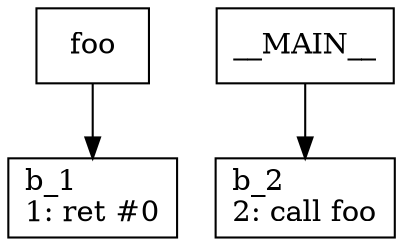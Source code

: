 digraph Computation {
node [shape=box];
foo -> b_1;
b_1 [label="b_1\l1: ret #0\l"]
__MAIN__ -> b_2;
b_2 [label="b_2\l2: call foo\l"]
}